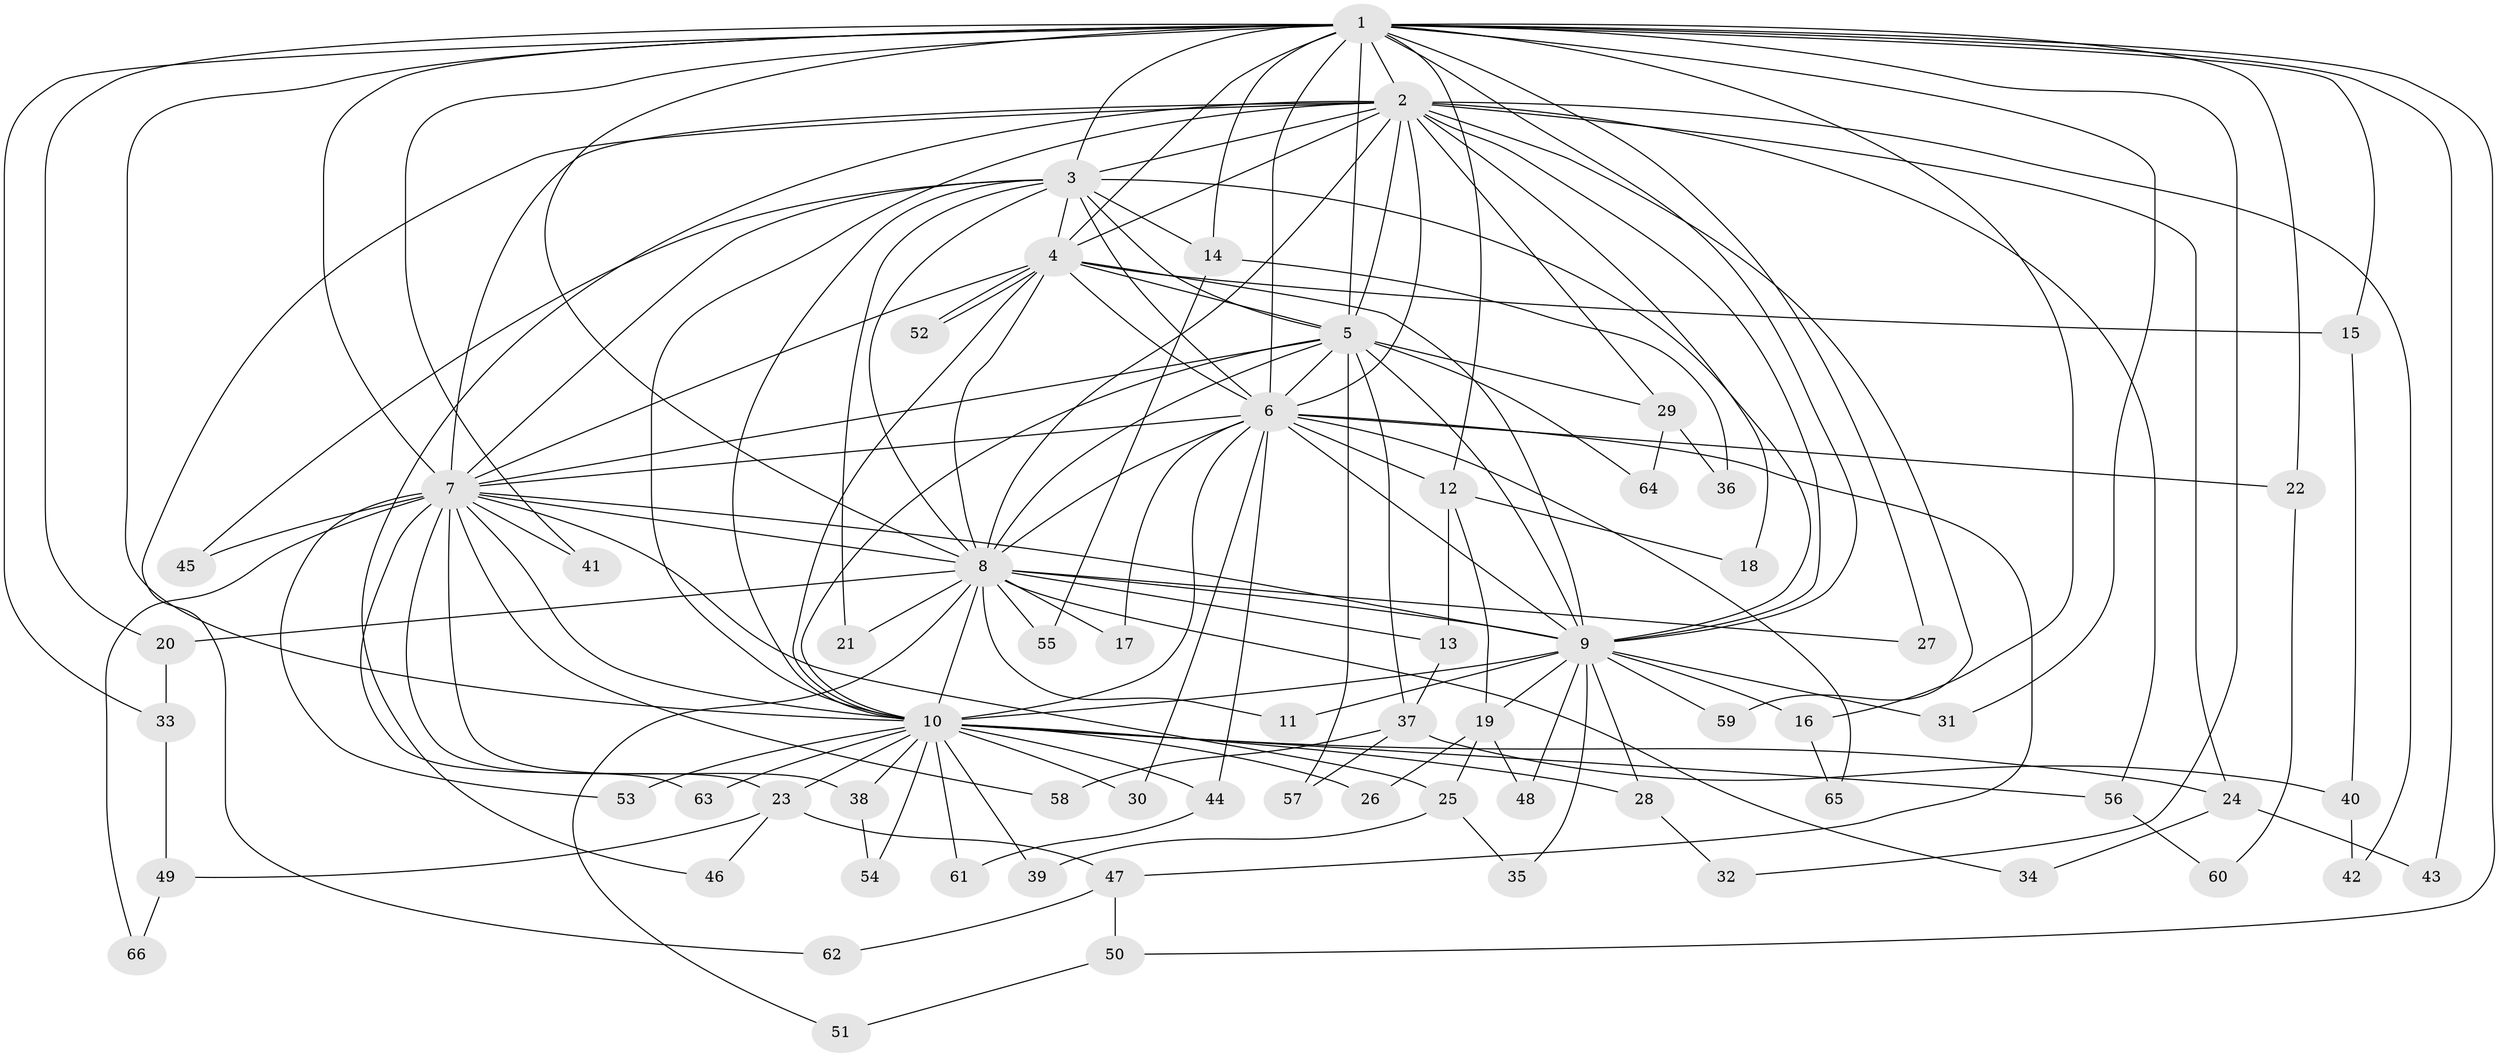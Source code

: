// Generated by graph-tools (version 1.1) at 2025/25/03/09/25 03:25:52]
// undirected, 66 vertices, 157 edges
graph export_dot {
graph [start="1"]
  node [color=gray90,style=filled];
  1;
  2;
  3;
  4;
  5;
  6;
  7;
  8;
  9;
  10;
  11;
  12;
  13;
  14;
  15;
  16;
  17;
  18;
  19;
  20;
  21;
  22;
  23;
  24;
  25;
  26;
  27;
  28;
  29;
  30;
  31;
  32;
  33;
  34;
  35;
  36;
  37;
  38;
  39;
  40;
  41;
  42;
  43;
  44;
  45;
  46;
  47;
  48;
  49;
  50;
  51;
  52;
  53;
  54;
  55;
  56;
  57;
  58;
  59;
  60;
  61;
  62;
  63;
  64;
  65;
  66;
  1 -- 2;
  1 -- 3;
  1 -- 4;
  1 -- 5;
  1 -- 6;
  1 -- 7;
  1 -- 8;
  1 -- 9;
  1 -- 10;
  1 -- 12;
  1 -- 14;
  1 -- 15;
  1 -- 16;
  1 -- 20;
  1 -- 22;
  1 -- 27;
  1 -- 31;
  1 -- 32;
  1 -- 33;
  1 -- 41;
  1 -- 43;
  1 -- 50;
  2 -- 3;
  2 -- 4;
  2 -- 5;
  2 -- 6;
  2 -- 7;
  2 -- 8;
  2 -- 9;
  2 -- 10;
  2 -- 18;
  2 -- 24;
  2 -- 29;
  2 -- 42;
  2 -- 46;
  2 -- 56;
  2 -- 59;
  2 -- 62;
  3 -- 4;
  3 -- 5;
  3 -- 6;
  3 -- 7;
  3 -- 8;
  3 -- 9;
  3 -- 10;
  3 -- 14;
  3 -- 21;
  3 -- 45;
  4 -- 5;
  4 -- 6;
  4 -- 7;
  4 -- 8;
  4 -- 9;
  4 -- 10;
  4 -- 15;
  4 -- 52;
  4 -- 52;
  5 -- 6;
  5 -- 7;
  5 -- 8;
  5 -- 9;
  5 -- 10;
  5 -- 29;
  5 -- 37;
  5 -- 57;
  5 -- 64;
  6 -- 7;
  6 -- 8;
  6 -- 9;
  6 -- 10;
  6 -- 12;
  6 -- 17;
  6 -- 22;
  6 -- 30;
  6 -- 44;
  6 -- 47;
  6 -- 65;
  7 -- 8;
  7 -- 9;
  7 -- 10;
  7 -- 23;
  7 -- 25;
  7 -- 38;
  7 -- 41;
  7 -- 45;
  7 -- 53;
  7 -- 58;
  7 -- 63;
  7 -- 66;
  8 -- 9;
  8 -- 10;
  8 -- 11;
  8 -- 13;
  8 -- 17;
  8 -- 20;
  8 -- 21;
  8 -- 27;
  8 -- 34;
  8 -- 51;
  8 -- 55;
  9 -- 10;
  9 -- 11;
  9 -- 16;
  9 -- 19;
  9 -- 28;
  9 -- 31;
  9 -- 35;
  9 -- 48;
  9 -- 59;
  10 -- 23;
  10 -- 24;
  10 -- 26;
  10 -- 28;
  10 -- 30;
  10 -- 38;
  10 -- 39;
  10 -- 44;
  10 -- 53;
  10 -- 54;
  10 -- 56;
  10 -- 61;
  10 -- 63;
  12 -- 13;
  12 -- 18;
  12 -- 19;
  13 -- 37;
  14 -- 36;
  14 -- 55;
  15 -- 40;
  16 -- 65;
  19 -- 25;
  19 -- 26;
  19 -- 48;
  20 -- 33;
  22 -- 60;
  23 -- 46;
  23 -- 47;
  23 -- 49;
  24 -- 34;
  24 -- 43;
  25 -- 35;
  25 -- 39;
  28 -- 32;
  29 -- 36;
  29 -- 64;
  33 -- 49;
  37 -- 40;
  37 -- 57;
  37 -- 58;
  38 -- 54;
  40 -- 42;
  44 -- 61;
  47 -- 50;
  47 -- 62;
  49 -- 66;
  50 -- 51;
  56 -- 60;
}
